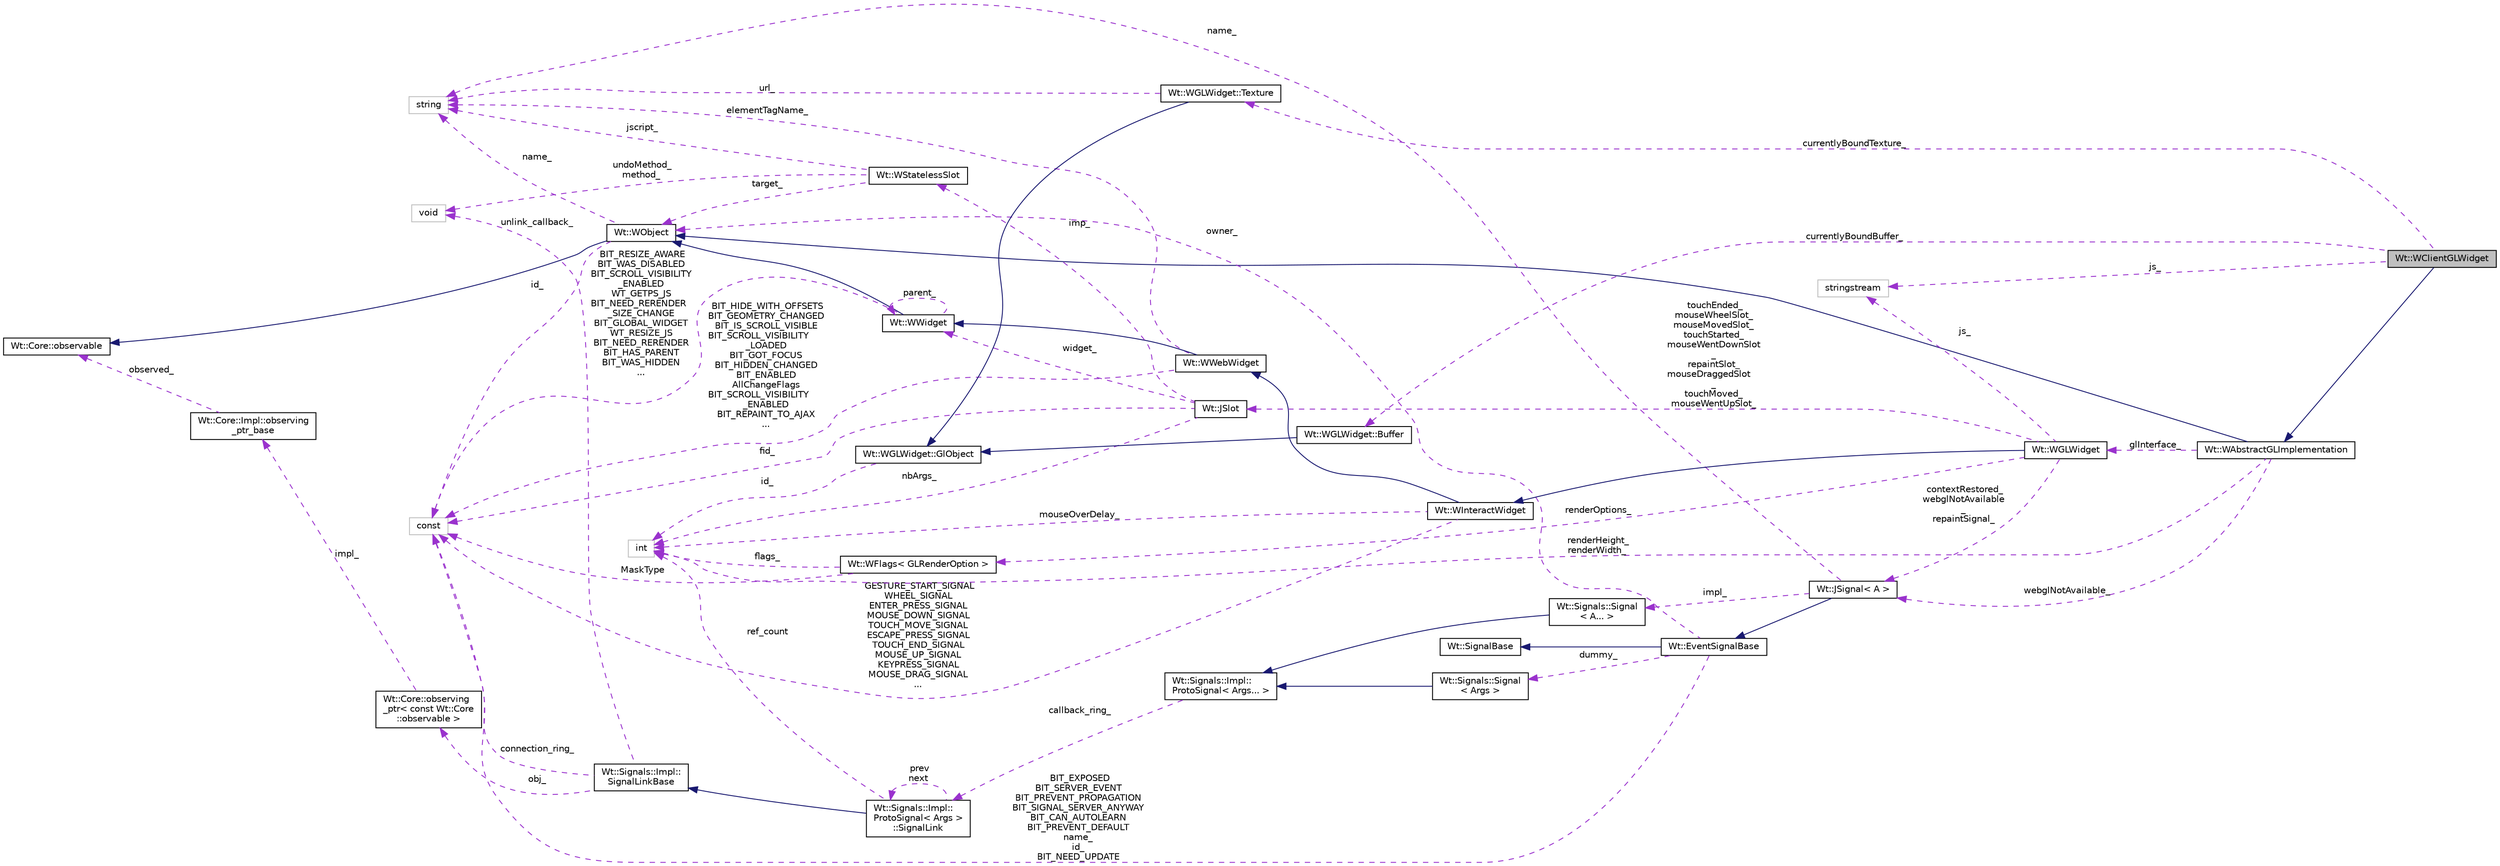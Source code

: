 digraph "Wt::WClientGLWidget"
{
 // LATEX_PDF_SIZE
  edge [fontname="Helvetica",fontsize="10",labelfontname="Helvetica",labelfontsize="10"];
  node [fontname="Helvetica",fontsize="10",shape=record];
  rankdir="LR";
  Node1 [label="Wt::WClientGLWidget",height=0.2,width=0.4,color="black", fillcolor="grey75", style="filled", fontcolor="black",tooltip=" "];
  Node2 -> Node1 [dir="back",color="midnightblue",fontsize="10",style="solid"];
  Node2 [label="Wt::WAbstractGLImplementation",height=0.2,width=0.4,color="black", fillcolor="white", style="filled",URL="$classWt_1_1WAbstractGLImplementation.html",tooltip=" "];
  Node3 -> Node2 [dir="back",color="midnightblue",fontsize="10",style="solid"];
  Node3 [label="Wt::WObject",height=0.2,width=0.4,color="black", fillcolor="white", style="filled",URL="$classWt_1_1WObject.html",tooltip="A base class for objects that participate in the signal/slot system."];
  Node4 -> Node3 [dir="back",color="midnightblue",fontsize="10",style="solid"];
  Node4 [label="Wt::Core::observable",height=0.2,width=0.4,color="black", fillcolor="white", style="filled",URL="$classWt_1_1Core_1_1observable.html",tooltip="A base class for objects whose life-time can be tracked."];
  Node5 -> Node3 [dir="back",color="darkorchid3",fontsize="10",style="dashed",label=" name_" ];
  Node5 [label="string",height=0.2,width=0.4,color="grey75", fillcolor="white", style="filled",tooltip=" "];
  Node6 -> Node3 [dir="back",color="darkorchid3",fontsize="10",style="dashed",label=" id_" ];
  Node6 [label="const",height=0.2,width=0.4,color="grey75", fillcolor="white", style="filled",tooltip=" "];
  Node7 -> Node2 [dir="back",color="darkorchid3",fontsize="10",style="dashed",label=" webglNotAvailable_" ];
  Node7 [label="Wt::JSignal\< A \>",height=0.2,width=0.4,color="black", fillcolor="white", style="filled",URL="$classWt_1_1JSignal.html",tooltip="A signal to relay JavaScript to C++ calls."];
  Node8 -> Node7 [dir="back",color="midnightblue",fontsize="10",style="solid"];
  Node8 [label="Wt::EventSignalBase",height=0.2,width=0.4,color="black", fillcolor="white", style="filled",URL="$classWt_1_1EventSignalBase.html",tooltip="Abstract base class of an event signal."];
  Node9 -> Node8 [dir="back",color="midnightblue",fontsize="10",style="solid"];
  Node9 [label="Wt::SignalBase",height=0.2,width=0.4,color="black", fillcolor="white", style="filled",URL="$classWt_1_1SignalBase.html",tooltip="Abstract base class of a signal."];
  Node3 -> Node8 [dir="back",color="darkorchid3",fontsize="10",style="dashed",label=" owner_" ];
  Node10 -> Node8 [dir="back",color="darkorchid3",fontsize="10",style="dashed",label=" dummy_" ];
  Node10 [label="Wt::Signals::Signal\l\< Args \>",height=0.2,width=0.4,color="black", fillcolor="white", style="filled",URL="$structWt_1_1Signals_1_1Signal.html",tooltip=" "];
  Node11 -> Node10 [dir="back",color="midnightblue",fontsize="10",style="solid"];
  Node11 [label="Wt::Signals::Impl::\lProtoSignal\< Args... \>",height=0.2,width=0.4,color="black", fillcolor="white", style="filled",URL="$classWt_1_1Signals_1_1Impl_1_1ProtoSignal.html",tooltip=" "];
  Node12 -> Node11 [dir="back",color="darkorchid3",fontsize="10",style="dashed",label=" callback_ring_" ];
  Node12 [label="Wt::Signals::Impl::\lProtoSignal\< Args \>\l::SignalLink",height=0.2,width=0.4,color="black", fillcolor="white", style="filled",URL="$structWt_1_1Signals_1_1Impl_1_1ProtoSignal_1_1SignalLink.html",tooltip=" "];
  Node13 -> Node12 [dir="back",color="midnightblue",fontsize="10",style="solid"];
  Node13 [label="Wt::Signals::Impl::\lSignalLinkBase",height=0.2,width=0.4,color="black", fillcolor="white", style="filled",URL="$classWt_1_1Signals_1_1Impl_1_1SignalLinkBase.html",tooltip=" "];
  Node14 -> Node13 [dir="back",color="darkorchid3",fontsize="10",style="dashed",label=" unlink_callback_" ];
  Node14 [label="void",height=0.2,width=0.4,color="grey75", fillcolor="white", style="filled",tooltip=" "];
  Node15 -> Node13 [dir="back",color="darkorchid3",fontsize="10",style="dashed",label=" obj_" ];
  Node15 [label="Wt::Core::observing\l_ptr\< const Wt::Core\l::observable \>",height=0.2,width=0.4,color="black", fillcolor="white", style="filled",URL="$classWt_1_1Core_1_1observing__ptr.html",tooltip=" "];
  Node16 -> Node15 [dir="back",color="darkorchid3",fontsize="10",style="dashed",label=" impl_" ];
  Node16 [label="Wt::Core::Impl::observing\l_ptr_base",height=0.2,width=0.4,color="black", fillcolor="white", style="filled",URL="$structWt_1_1Core_1_1Impl_1_1observing__ptr__base.html",tooltip=" "];
  Node4 -> Node16 [dir="back",color="darkorchid3",fontsize="10",style="dashed",label=" observed_" ];
  Node6 -> Node13 [dir="back",color="darkorchid3",fontsize="10",style="dashed",label=" connection_ring_" ];
  Node17 -> Node12 [dir="back",color="darkorchid3",fontsize="10",style="dashed",label=" ref_count" ];
  Node17 [label="int",height=0.2,width=0.4,color="grey75", fillcolor="white", style="filled",tooltip=" "];
  Node12 -> Node12 [dir="back",color="darkorchid3",fontsize="10",style="dashed",label=" prev\nnext" ];
  Node6 -> Node8 [dir="back",color="darkorchid3",fontsize="10",style="dashed",label=" BIT_EXPOSED\nBIT_SERVER_EVENT\nBIT_PREVENT_PROPAGATION\nBIT_SIGNAL_SERVER_ANYWAY\nBIT_CAN_AUTOLEARN\nBIT_PREVENT_DEFAULT\nname_\nid_\nBIT_NEED_UPDATE" ];
  Node5 -> Node7 [dir="back",color="darkorchid3",fontsize="10",style="dashed",label=" name_" ];
  Node18 -> Node7 [dir="back",color="darkorchid3",fontsize="10",style="dashed",label=" impl_" ];
  Node18 [label="Wt::Signals::Signal\l\< A... \>",height=0.2,width=0.4,color="black", fillcolor="white", style="filled",URL="$structWt_1_1Signals_1_1Signal.html",tooltip=" "];
  Node11 -> Node18 [dir="back",color="midnightblue",fontsize="10",style="solid"];
  Node17 -> Node2 [dir="back",color="darkorchid3",fontsize="10",style="dashed",label=" renderHeight_\nrenderWidth_" ];
  Node19 -> Node2 [dir="back",color="darkorchid3",fontsize="10",style="dashed",label=" glInterface_" ];
  Node19 [label="Wt::WGLWidget",height=0.2,width=0.4,color="black", fillcolor="white", style="filled",URL="$classWt_1_1WGLWidget.html",tooltip="GL support class."];
  Node20 -> Node19 [dir="back",color="midnightblue",fontsize="10",style="solid"];
  Node20 [label="Wt::WInteractWidget",height=0.2,width=0.4,color="black", fillcolor="white", style="filled",URL="$classWt_1_1WInteractWidget.html",tooltip="An abstract widget that can receive user-interface interaction."];
  Node21 -> Node20 [dir="back",color="midnightblue",fontsize="10",style="solid"];
  Node21 [label="Wt::WWebWidget",height=0.2,width=0.4,color="black", fillcolor="white", style="filled",URL="$classWt_1_1WWebWidget.html",tooltip="A base class for widgets with an HTML counterpart."];
  Node22 -> Node21 [dir="back",color="midnightblue",fontsize="10",style="solid"];
  Node22 [label="Wt::WWidget",height=0.2,width=0.4,color="black", fillcolor="white", style="filled",URL="$classWt_1_1WWidget.html",tooltip="The abstract base class for a user-interface component."];
  Node3 -> Node22 [dir="back",color="midnightblue",fontsize="10",style="solid"];
  Node22 -> Node22 [dir="back",color="darkorchid3",fontsize="10",style="dashed",label=" parent_" ];
  Node6 -> Node22 [dir="back",color="darkorchid3",fontsize="10",style="dashed",label=" BIT_RESIZE_AWARE\nBIT_WAS_DISABLED\nBIT_SCROLL_VISIBILITY\l_ENABLED\nWT_GETPS_JS\nBIT_NEED_RERENDER\l_SIZE_CHANGE\nBIT_GLOBAL_WIDGET\nWT_RESIZE_JS\nBIT_NEED_RERENDER\nBIT_HAS_PARENT\nBIT_WAS_HIDDEN\n..." ];
  Node5 -> Node21 [dir="back",color="darkorchid3",fontsize="10",style="dashed",label=" elementTagName_" ];
  Node6 -> Node21 [dir="back",color="darkorchid3",fontsize="10",style="dashed",label=" BIT_HIDE_WITH_OFFSETS\nBIT_GEOMETRY_CHANGED\nBIT_IS_SCROLL_VISIBLE\nBIT_SCROLL_VISIBILITY\l_LOADED\nBIT_GOT_FOCUS\nBIT_HIDDEN_CHANGED\nBIT_ENABLED\nAllChangeFlags\nBIT_SCROLL_VISIBILITY\l_ENABLED\nBIT_REPAINT_TO_AJAX\n..." ];
  Node17 -> Node20 [dir="back",color="darkorchid3",fontsize="10",style="dashed",label=" mouseOverDelay_" ];
  Node6 -> Node20 [dir="back",color="darkorchid3",fontsize="10",style="dashed",label=" GESTURE_START_SIGNAL\nWHEEL_SIGNAL\nENTER_PRESS_SIGNAL\nMOUSE_DOWN_SIGNAL\nTOUCH_MOVE_SIGNAL\nESCAPE_PRESS_SIGNAL\nTOUCH_END_SIGNAL\nMOUSE_UP_SIGNAL\nKEYPRESS_SIGNAL\nMOUSE_DRAG_SIGNAL\n..." ];
  Node23 -> Node19 [dir="back",color="darkorchid3",fontsize="10",style="dashed",label=" touchEnded_\nmouseWheelSlot_\nmouseMovedSlot_\ntouchStarted_\nmouseWentDownSlot\l_\nrepaintSlot_\nmouseDraggedSlot\l_\ntouchMoved_\nmouseWentUpSlot_" ];
  Node23 [label="Wt::JSlot",height=0.2,width=0.4,color="black", fillcolor="white", style="filled",URL="$classWt_1_1JSlot.html",tooltip="A slot that is only implemented in client side JavaScript code."];
  Node24 -> Node23 [dir="back",color="darkorchid3",fontsize="10",style="dashed",label=" imp_" ];
  Node24 [label="Wt::WStatelessSlot",height=0.2,width=0.4,color="black", fillcolor="white", style="filled",URL="$classWt_1_1WStatelessSlot.html",tooltip=" "];
  Node3 -> Node24 [dir="back",color="darkorchid3",fontsize="10",style="dashed",label=" target_" ];
  Node14 -> Node24 [dir="back",color="darkorchid3",fontsize="10",style="dashed",label=" undoMethod_\nmethod_" ];
  Node5 -> Node24 [dir="back",color="darkorchid3",fontsize="10",style="dashed",label=" jscript_" ];
  Node17 -> Node23 [dir="back",color="darkorchid3",fontsize="10",style="dashed",label=" nbArgs_" ];
  Node22 -> Node23 [dir="back",color="darkorchid3",fontsize="10",style="dashed",label=" widget_" ];
  Node6 -> Node23 [dir="back",color="darkorchid3",fontsize="10",style="dashed",label=" fid_" ];
  Node7 -> Node19 [dir="back",color="darkorchid3",fontsize="10",style="dashed",label=" contextRestored_\nwebglNotAvailable\l_\nrepaintSignal_" ];
  Node25 -> Node19 [dir="back",color="darkorchid3",fontsize="10",style="dashed",label=" renderOptions_" ];
  Node25 [label="Wt::WFlags\< GLRenderOption \>",height=0.2,width=0.4,color="black", fillcolor="white", style="filled",URL="$classWt_1_1WFlags.html",tooltip=" "];
  Node17 -> Node25 [dir="back",color="darkorchid3",fontsize="10",style="dashed",label=" flags_" ];
  Node6 -> Node25 [dir="back",color="darkorchid3",fontsize="10",style="dashed",label=" MaskType" ];
  Node26 -> Node19 [dir="back",color="darkorchid3",fontsize="10",style="dashed",label=" js_" ];
  Node26 [label="stringstream",height=0.2,width=0.4,color="grey75", fillcolor="white", style="filled",tooltip=" "];
  Node27 -> Node1 [dir="back",color="darkorchid3",fontsize="10",style="dashed",label=" currentlyBoundTexture_" ];
  Node27 [label="Wt::WGLWidget::Texture",height=0.2,width=0.4,color="black", fillcolor="white", style="filled",URL="$classWt_1_1WGLWidget_1_1Texture.html",tooltip="Reference to a WebGLTexture class."];
  Node28 -> Node27 [dir="back",color="midnightblue",fontsize="10",style="solid"];
  Node28 [label="Wt::WGLWidget::GlObject",height=0.2,width=0.4,color="black", fillcolor="white", style="filled",URL="$classWt_1_1WGLWidget_1_1GlObject.html",tooltip="Abstract base class for all GL objects."];
  Node17 -> Node28 [dir="back",color="darkorchid3",fontsize="10",style="dashed",label=" id_" ];
  Node5 -> Node27 [dir="back",color="darkorchid3",fontsize="10",style="dashed",label=" url_" ];
  Node29 -> Node1 [dir="back",color="darkorchid3",fontsize="10",style="dashed",label=" currentlyBoundBuffer_" ];
  Node29 [label="Wt::WGLWidget::Buffer",height=0.2,width=0.4,color="black", fillcolor="white", style="filled",URL="$classWt_1_1WGLWidget_1_1Buffer.html",tooltip="Reference to a WebGLBuffer class."];
  Node28 -> Node29 [dir="back",color="midnightblue",fontsize="10",style="solid"];
  Node26 -> Node1 [dir="back",color="darkorchid3",fontsize="10",style="dashed",label=" js_" ];
}
